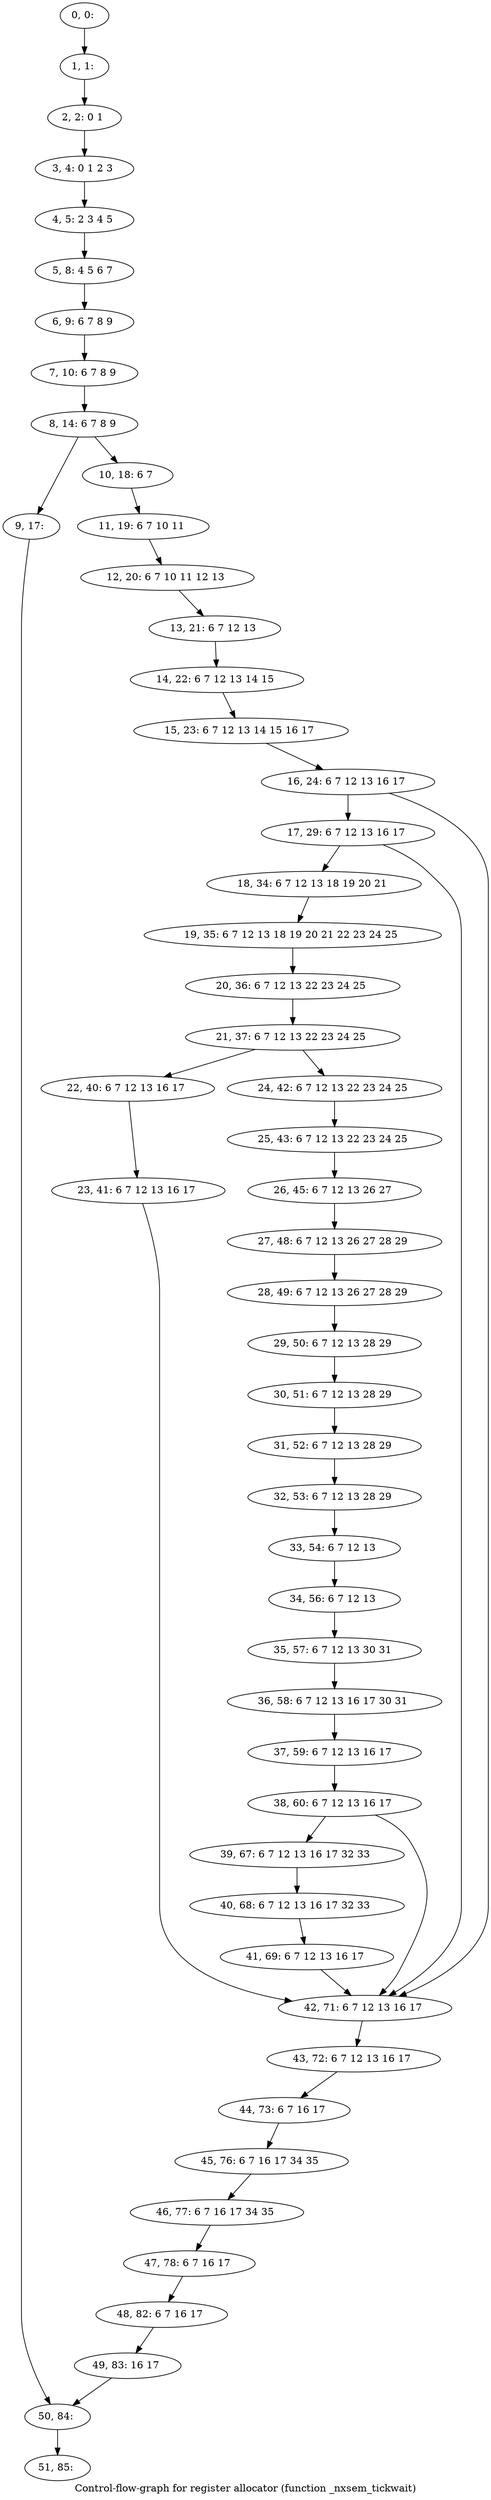digraph G {
graph [label="Control-flow-graph for register allocator (function _nxsem_tickwait)"]
0[label="0, 0: "];
1[label="1, 1: "];
2[label="2, 2: 0 1 "];
3[label="3, 4: 0 1 2 3 "];
4[label="4, 5: 2 3 4 5 "];
5[label="5, 8: 4 5 6 7 "];
6[label="6, 9: 6 7 8 9 "];
7[label="7, 10: 6 7 8 9 "];
8[label="8, 14: 6 7 8 9 "];
9[label="9, 17: "];
10[label="10, 18: 6 7 "];
11[label="11, 19: 6 7 10 11 "];
12[label="12, 20: 6 7 10 11 12 13 "];
13[label="13, 21: 6 7 12 13 "];
14[label="14, 22: 6 7 12 13 14 15 "];
15[label="15, 23: 6 7 12 13 14 15 16 17 "];
16[label="16, 24: 6 7 12 13 16 17 "];
17[label="17, 29: 6 7 12 13 16 17 "];
18[label="18, 34: 6 7 12 13 18 19 20 21 "];
19[label="19, 35: 6 7 12 13 18 19 20 21 22 23 24 25 "];
20[label="20, 36: 6 7 12 13 22 23 24 25 "];
21[label="21, 37: 6 7 12 13 22 23 24 25 "];
22[label="22, 40: 6 7 12 13 16 17 "];
23[label="23, 41: 6 7 12 13 16 17 "];
24[label="24, 42: 6 7 12 13 22 23 24 25 "];
25[label="25, 43: 6 7 12 13 22 23 24 25 "];
26[label="26, 45: 6 7 12 13 26 27 "];
27[label="27, 48: 6 7 12 13 26 27 28 29 "];
28[label="28, 49: 6 7 12 13 26 27 28 29 "];
29[label="29, 50: 6 7 12 13 28 29 "];
30[label="30, 51: 6 7 12 13 28 29 "];
31[label="31, 52: 6 7 12 13 28 29 "];
32[label="32, 53: 6 7 12 13 28 29 "];
33[label="33, 54: 6 7 12 13 "];
34[label="34, 56: 6 7 12 13 "];
35[label="35, 57: 6 7 12 13 30 31 "];
36[label="36, 58: 6 7 12 13 16 17 30 31 "];
37[label="37, 59: 6 7 12 13 16 17 "];
38[label="38, 60: 6 7 12 13 16 17 "];
39[label="39, 67: 6 7 12 13 16 17 32 33 "];
40[label="40, 68: 6 7 12 13 16 17 32 33 "];
41[label="41, 69: 6 7 12 13 16 17 "];
42[label="42, 71: 6 7 12 13 16 17 "];
43[label="43, 72: 6 7 12 13 16 17 "];
44[label="44, 73: 6 7 16 17 "];
45[label="45, 76: 6 7 16 17 34 35 "];
46[label="46, 77: 6 7 16 17 34 35 "];
47[label="47, 78: 6 7 16 17 "];
48[label="48, 82: 6 7 16 17 "];
49[label="49, 83: 16 17 "];
50[label="50, 84: "];
51[label="51, 85: "];
0->1 ;
1->2 ;
2->3 ;
3->4 ;
4->5 ;
5->6 ;
6->7 ;
7->8 ;
8->9 ;
8->10 ;
9->50 ;
10->11 ;
11->12 ;
12->13 ;
13->14 ;
14->15 ;
15->16 ;
16->17 ;
16->42 ;
17->18 ;
17->42 ;
18->19 ;
19->20 ;
20->21 ;
21->22 ;
21->24 ;
22->23 ;
23->42 ;
24->25 ;
25->26 ;
26->27 ;
27->28 ;
28->29 ;
29->30 ;
30->31 ;
31->32 ;
32->33 ;
33->34 ;
34->35 ;
35->36 ;
36->37 ;
37->38 ;
38->39 ;
38->42 ;
39->40 ;
40->41 ;
41->42 ;
42->43 ;
43->44 ;
44->45 ;
45->46 ;
46->47 ;
47->48 ;
48->49 ;
49->50 ;
50->51 ;
}
